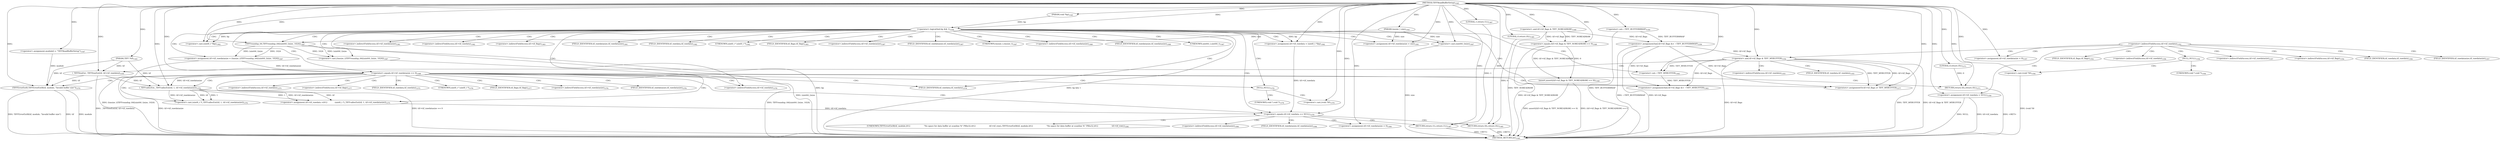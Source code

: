 digraph "TIFFReadBufferSetup" {  
"77069" [label = <(METHOD,TIFFReadBufferSetup)<SUB>1345</SUB>> ]
"77210" [label = <(METHOD_RETURN,int)<SUB>1345</SUB>> ]
"77070" [label = <(PARAM,TIFF *tif)<SUB>1345</SUB>> ]
"77071" [label = <(PARAM,void *bp)<SUB>1345</SUB>> ]
"77072" [label = <(PARAM,tmsize_t size)<SUB>1345</SUB>> ]
"77075" [label = <(&lt;operator&gt;.assignment,module[] = &quot;TIFFReadBufferSetup&quot;)<SUB>1347</SUB>> ]
"77078" [label = <(assert,assert((tif-&gt;tif_flags &amp; TIFF_NOREADRAW) == 0))<SUB>1349</SUB>> ]
"77086" [label = <(&lt;operators&gt;.assignmentAnd,tif-&gt;tif_flags &amp;= ~TIFF_BUFFERMMAP)<SUB>1350</SUB>> ]
"77208" [label = <(RETURN,return (1);,return (1);)<SUB>1387</SUB>> ]
"77124" [label = <(&lt;operator&gt;.logicalAnd,bp &amp;&amp; 1)<SUB>1359</SUB>> ]
"77190" [label = <(&lt;operator&gt;.equals,tif-&gt;tif_rawdata == NULL)<SUB>1379</SUB>> ]
"77209" [label = <(LITERAL,1,return (1);)<SUB>1387</SUB>> ]
"77079" [label = <(&lt;operator&gt;.equals,(tif-&gt;tif_flags &amp; TIFF_NOREADRAW) == 0)<SUB>1349</SUB>> ]
"77090" [label = <(&lt;operator&gt;.not,~TIFF_BUFFERMMAP)<SUB>1350</SUB>> ]
"77109" [label = <(&lt;operator&gt;.assignment,tif-&gt;tif_rawdata = NULL)<SUB>1356</SUB>> ]
"77118" [label = <(&lt;operator&gt;.assignment,tif-&gt;tif_rawdatasize = 0)<SUB>1357</SUB>> ]
"77128" [label = <(&lt;operator&gt;.assignment,tif-&gt;tif_rawdatasize = size)<SUB>1361</SUB>> ]
"77133" [label = <(&lt;operator&gt;.assignment,tif-&gt;tif_rawdata = (uint8_t *)bp)<SUB>1362</SUB>> ]
"77140" [label = <(&lt;operators&gt;.assignmentAnd,tif-&gt;tif_flags &amp;= ~TIFF_MYBUFFER)<SUB>1363</SUB>> ]
"77201" [label = <(&lt;operator&gt;.assignment,tif-&gt;tif_rawdatasize = 0)<SUB>1384</SUB>> ]
"77206" [label = <(RETURN,return (0);,return (0);)<SUB>1385</SUB>> ]
"77080" [label = <(&lt;operator&gt;.and,tif-&gt;tif_flags &amp; TIFF_NOREADRAW)<SUB>1349</SUB>> ]
"77098" [label = <(&lt;operator&gt;.and,tif-&gt;tif_flags &amp; TIFF_MYBUFFER)<SUB>1354</SUB>> ]
"77148" [label = <(&lt;operator&gt;.assignment,tif-&gt;tif_rawdatasize = (tmsize_t)TIFFroundup_64((uint64_t)size, 1024))<SUB>1367</SUB>> ]
"77172" [label = <(&lt;operator&gt;.assignment,tif-&gt;tif_rawdata =\012            (uint8_t *)_TIFFcallocExt(tif, 1, tif-&gt;tif_rawdatasize))<SUB>1375</SUB>> ]
"77184" [label = <(&lt;operators&gt;.assignmentOr,tif-&gt;tif_flags |= TIFF_MYBUFFER)<SUB>1377</SUB>> ]
"77207" [label = <(LITERAL,0,return (0);)<SUB>1385</SUB>> ]
"77104" [label = <(_TIFFfreeExt,_TIFFfreeExt(tif, tif-&gt;tif_rawdata))<SUB>1355</SUB>> ]
"77137" [label = <(&lt;operator&gt;.cast,(uint8_t *)bp)<SUB>1362</SUB>> ]
"77144" [label = <(&lt;operator&gt;.not,~TIFF_MYBUFFER)<SUB>1363</SUB>> ]
"77160" [label = <(&lt;operator&gt;.equals,tif-&gt;tif_rawdatasize == 0)<SUB>1368</SUB>> ]
"77196" [label = <(&lt;operator&gt;.cast,(void *)0)<SUB>1379</SUB>> ]
"77115" [label = <(&lt;operator&gt;.cast,(void *)0)<SUB>1356</SUB>> ]
"77152" [label = <(&lt;operator&gt;.cast,(tmsize_t)TIFFroundup_64((uint64_t)size, 1024))<SUB>1367</SUB>> ]
"77166" [label = <(TIFFErrorExtR,TIFFErrorExtR(tif, module, &quot;Invalid buffer size&quot;))<SUB>1370</SUB>> ]
"77170" [label = <(RETURN,return (0);,return (0);)<SUB>1371</SUB>> ]
"77176" [label = <(&lt;operator&gt;.cast,(uint8_t *)_TIFFcallocExt(tif, 1, tif-&gt;tif_rawdatasize))<SUB>1376</SUB>> ]
"77154" [label = <(TIFFroundup_64,TIFFroundup_64((uint64_t)size, 1024))<SUB>1367</SUB>> ]
"77171" [label = <(LITERAL,0,return (0);)<SUB>1371</SUB>> ]
"77178" [label = <(_TIFFcallocExt,_TIFFcallocExt(tif, 1, tif-&gt;tif_rawdatasize))<SUB>1376</SUB>> ]
"77155" [label = <(&lt;operator&gt;.cast,(uint64_t)size)<SUB>1367</SUB>> ]
"77093" [label = <(&lt;operator&gt;.indirectFieldAccess,tif-&gt;tif_rawdata)<SUB>1352</SUB>> ]
"77191" [label = <(&lt;operator&gt;.indirectFieldAccess,tif-&gt;tif_rawdata)<SUB>1379</SUB>> ]
"77194" [label = <(NULL,NULL)<SUB>1379</SUB>> ]
"77200" [label = <(UNKNOWN,TIFFErrorExtR(tif, module,\012                      &quot;No space for data buffer at scanline %&quot; PRIu32,\012                      tif-&gt;tif_row);,TIFFErrorExtR(tif, module,\012                      &quot;No space for data buffer at scanline %&quot; PRIu32,\012                      tif-&gt;tif_row);)<SUB>1381</SUB>> ]
"77110" [label = <(&lt;operator&gt;.indirectFieldAccess,tif-&gt;tif_rawdata)<SUB>1356</SUB>> ]
"77113" [label = <(NULL,NULL)<SUB>1356</SUB>> ]
"77119" [label = <(&lt;operator&gt;.indirectFieldAccess,tif-&gt;tif_rawdatasize)<SUB>1357</SUB>> ]
"77129" [label = <(&lt;operator&gt;.indirectFieldAccess,tif-&gt;tif_rawdatasize)<SUB>1361</SUB>> ]
"77134" [label = <(&lt;operator&gt;.indirectFieldAccess,tif-&gt;tif_rawdata)<SUB>1362</SUB>> ]
"77141" [label = <(&lt;operator&gt;.indirectFieldAccess,tif-&gt;tif_flags)<SUB>1363</SUB>> ]
"77193" [label = <(FIELD_IDENTIFIER,tif_rawdata,tif_rawdata)<SUB>1379</SUB>> ]
"77202" [label = <(&lt;operator&gt;.indirectFieldAccess,tif-&gt;tif_rawdatasize)<SUB>1384</SUB>> ]
"77099" [label = <(&lt;operator&gt;.indirectFieldAccess,tif-&gt;tif_flags)<SUB>1354</SUB>> ]
"77112" [label = <(FIELD_IDENTIFIER,tif_rawdata,tif_rawdata)<SUB>1356</SUB>> ]
"77121" [label = <(FIELD_IDENTIFIER,tif_rawdatasize,tif_rawdatasize)<SUB>1357</SUB>> ]
"77131" [label = <(FIELD_IDENTIFIER,tif_rawdatasize,tif_rawdatasize)<SUB>1361</SUB>> ]
"77136" [label = <(FIELD_IDENTIFIER,tif_rawdata,tif_rawdata)<SUB>1362</SUB>> ]
"77138" [label = <(UNKNOWN,uint8_t *,uint8_t *)<SUB>1362</SUB>> ]
"77143" [label = <(FIELD_IDENTIFIER,tif_flags,tif_flags)<SUB>1363</SUB>> ]
"77149" [label = <(&lt;operator&gt;.indirectFieldAccess,tif-&gt;tif_rawdatasize)<SUB>1367</SUB>> ]
"77173" [label = <(&lt;operator&gt;.indirectFieldAccess,tif-&gt;tif_rawdata)<SUB>1375</SUB>> ]
"77185" [label = <(&lt;operator&gt;.indirectFieldAccess,tif-&gt;tif_flags)<SUB>1377</SUB>> ]
"77204" [label = <(FIELD_IDENTIFIER,tif_rawdatasize,tif_rawdatasize)<SUB>1384</SUB>> ]
"77101" [label = <(FIELD_IDENTIFIER,tif_flags,tif_flags)<SUB>1354</SUB>> ]
"77106" [label = <(&lt;operator&gt;.indirectFieldAccess,tif-&gt;tif_rawdata)<SUB>1355</SUB>> ]
"77151" [label = <(FIELD_IDENTIFIER,tif_rawdatasize,tif_rawdatasize)<SUB>1367</SUB>> ]
"77153" [label = <(UNKNOWN,tmsize_t,tmsize_t)<SUB>1367</SUB>> ]
"77161" [label = <(&lt;operator&gt;.indirectFieldAccess,tif-&gt;tif_rawdatasize)<SUB>1368</SUB>> ]
"77175" [label = <(FIELD_IDENTIFIER,tif_rawdata,tif_rawdata)<SUB>1375</SUB>> ]
"77177" [label = <(UNKNOWN,uint8_t *,uint8_t *)<SUB>1376</SUB>> ]
"77187" [label = <(FIELD_IDENTIFIER,tif_flags,tif_flags)<SUB>1377</SUB>> ]
"77197" [label = <(UNKNOWN,void *,void *)<SUB>1379</SUB>> ]
"77108" [label = <(FIELD_IDENTIFIER,tif_rawdata,tif_rawdata)<SUB>1355</SUB>> ]
"77116" [label = <(UNKNOWN,void *,void *)<SUB>1356</SUB>> ]
"77163" [label = <(FIELD_IDENTIFIER,tif_rawdatasize,tif_rawdatasize)<SUB>1368</SUB>> ]
"77181" [label = <(&lt;operator&gt;.indirectFieldAccess,tif-&gt;tif_rawdatasize)<SUB>1376</SUB>> ]
"77156" [label = <(UNKNOWN,uint64_t,uint64_t)<SUB>1367</SUB>> ]
"77183" [label = <(FIELD_IDENTIFIER,tif_rawdatasize,tif_rawdatasize)<SUB>1376</SUB>> ]
  "77170" -> "77210"  [ label = "DDG: &lt;RET&gt;"] 
  "77208" -> "77210"  [ label = "DDG: &lt;RET&gt;"] 
  "77206" -> "77210"  [ label = "DDG: &lt;RET&gt;"] 
  "77079" -> "77210"  [ label = "DDG: tif-&gt;tif_flags &amp; TIFF_NOREADRAW"] 
  "77078" -> "77210"  [ label = "DDG: (tif-&gt;tif_flags &amp; TIFF_NOREADRAW) == 0"] 
  "77078" -> "77210"  [ label = "DDG: assert((tif-&gt;tif_flags &amp; TIFF_NOREADRAW) == 0)"] 
  "77086" -> "77210"  [ label = "DDG: tif-&gt;tif_flags"] 
  "77086" -> "77210"  [ label = "DDG: ~TIFF_BUFFERMMAP"] 
  "77098" -> "77210"  [ label = "DDG: tif-&gt;tif_flags"] 
  "77098" -> "77210"  [ label = "DDG: TIFF_MYBUFFER"] 
  "77098" -> "77210"  [ label = "DDG: tif-&gt;tif_flags &amp; TIFF_MYBUFFER"] 
  "77104" -> "77210"  [ label = "DDG: _TIFFfreeExt(tif, tif-&gt;tif_rawdata)"] 
  "77109" -> "77210"  [ label = "DDG: tif-&gt;tif_rawdata"] 
  "77109" -> "77210"  [ label = "DDG: NULL"] 
  "77115" -> "77210"  [ label = "DDG: (void *)0"] 
  "77124" -> "77210"  [ label = "DDG: bp"] 
  "77124" -> "77210"  [ label = "DDG: bp &amp;&amp; 1"] 
  "77155" -> "77210"  [ label = "DDG: size"] 
  "77154" -> "77210"  [ label = "DDG: (uint64_t)size"] 
  "77152" -> "77210"  [ label = "DDG: TIFFroundup_64((uint64_t)size, 1024)"] 
  "77148" -> "77210"  [ label = "DDG: (tmsize_t)TIFFroundup_64((uint64_t)size, 1024)"] 
  "77160" -> "77210"  [ label = "DDG: tif-&gt;tif_rawdatasize"] 
  "77160" -> "77210"  [ label = "DDG: tif-&gt;tif_rawdatasize == 0"] 
  "77166" -> "77210"  [ label = "DDG: tif"] 
  "77166" -> "77210"  [ label = "DDG: module"] 
  "77166" -> "77210"  [ label = "DDG: TIFFErrorExtR(tif, module, &quot;Invalid buffer size&quot;)"] 
  "77090" -> "77210"  [ label = "DDG: TIFF_BUFFERMMAP"] 
  "77080" -> "77210"  [ label = "DDG: TIFF_NOREADRAW"] 
  "77069" -> "77070"  [ label = "DDG: "] 
  "77069" -> "77071"  [ label = "DDG: "] 
  "77069" -> "77072"  [ label = "DDG: "] 
  "77069" -> "77075"  [ label = "DDG: "] 
  "77090" -> "77086"  [ label = "DDG: TIFF_BUFFERMMAP"] 
  "77209" -> "77208"  [ label = "DDG: 1"] 
  "77069" -> "77208"  [ label = "DDG: "] 
  "77079" -> "77078"  [ label = "DDG: tif-&gt;tif_flags &amp; TIFF_NOREADRAW"] 
  "77079" -> "77078"  [ label = "DDG: 0"] 
  "77080" -> "77086"  [ label = "DDG: tif-&gt;tif_flags"] 
  "77069" -> "77209"  [ label = "DDG: "] 
  "77080" -> "77079"  [ label = "DDG: tif-&gt;tif_flags"] 
  "77080" -> "77079"  [ label = "DDG: TIFF_NOREADRAW"] 
  "77069" -> "77079"  [ label = "DDG: "] 
  "77069" -> "77090"  [ label = "DDG: "] 
  "77069" -> "77109"  [ label = "DDG: "] 
  "77069" -> "77118"  [ label = "DDG: "] 
  "77071" -> "77124"  [ label = "DDG: bp"] 
  "77069" -> "77124"  [ label = "DDG: "] 
  "77072" -> "77128"  [ label = "DDG: size"] 
  "77069" -> "77128"  [ label = "DDG: "] 
  "77124" -> "77133"  [ label = "DDG: bp"] 
  "77069" -> "77133"  [ label = "DDG: "] 
  "77144" -> "77140"  [ label = "DDG: TIFF_MYBUFFER"] 
  "77172" -> "77190"  [ label = "DDG: tif-&gt;tif_rawdata"] 
  "77133" -> "77190"  [ label = "DDG: tif-&gt;tif_rawdata"] 
  "77069" -> "77190"  [ label = "DDG: "] 
  "77069" -> "77201"  [ label = "DDG: "] 
  "77207" -> "77206"  [ label = "DDG: 0"] 
  "77069" -> "77206"  [ label = "DDG: "] 
  "77069" -> "77080"  [ label = "DDG: "] 
  "77086" -> "77140"  [ label = "DDG: tif-&gt;tif_flags"] 
  "77098" -> "77140"  [ label = "DDG: tif-&gt;tif_flags"] 
  "77154" -> "77148"  [ label = "DDG: (uint64_t)size"] 
  "77154" -> "77148"  [ label = "DDG: 1024"] 
  "77178" -> "77172"  [ label = "DDG: tif"] 
  "77178" -> "77172"  [ label = "DDG: 1"] 
  "77178" -> "77172"  [ label = "DDG: tif-&gt;tif_rawdatasize"] 
  "77098" -> "77184"  [ label = "DDG: TIFF_MYBUFFER"] 
  "77069" -> "77184"  [ label = "DDG: "] 
  "77069" -> "77207"  [ label = "DDG: "] 
  "77086" -> "77098"  [ label = "DDG: tif-&gt;tif_flags"] 
  "77069" -> "77098"  [ label = "DDG: "] 
  "77124" -> "77137"  [ label = "DDG: bp"] 
  "77069" -> "77137"  [ label = "DDG: "] 
  "77098" -> "77144"  [ label = "DDG: TIFF_MYBUFFER"] 
  "77069" -> "77144"  [ label = "DDG: "] 
  "77086" -> "77184"  [ label = "DDG: tif-&gt;tif_flags"] 
  "77098" -> "77184"  [ label = "DDG: tif-&gt;tif_flags"] 
  "77069" -> "77196"  [ label = "DDG: "] 
  "77070" -> "77104"  [ label = "DDG: tif"] 
  "77069" -> "77104"  [ label = "DDG: "] 
  "77069" -> "77115"  [ label = "DDG: "] 
  "77154" -> "77152"  [ label = "DDG: (uint64_t)size"] 
  "77154" -> "77152"  [ label = "DDG: 1024"] 
  "77148" -> "77160"  [ label = "DDG: tif-&gt;tif_rawdatasize"] 
  "77069" -> "77160"  [ label = "DDG: "] 
  "77171" -> "77170"  [ label = "DDG: 0"] 
  "77069" -> "77170"  [ label = "DDG: "] 
  "77178" -> "77176"  [ label = "DDG: tif"] 
  "77178" -> "77176"  [ label = "DDG: 1"] 
  "77178" -> "77176"  [ label = "DDG: tif-&gt;tif_rawdatasize"] 
  "77072" -> "77154"  [ label = "DDG: size"] 
  "77069" -> "77154"  [ label = "DDG: "] 
  "77104" -> "77166"  [ label = "DDG: tif"] 
  "77070" -> "77166"  [ label = "DDG: tif"] 
  "77069" -> "77166"  [ label = "DDG: "] 
  "77075" -> "77166"  [ label = "DDG: module"] 
  "77069" -> "77171"  [ label = "DDG: "] 
  "77104" -> "77178"  [ label = "DDG: tif"] 
  "77070" -> "77178"  [ label = "DDG: tif"] 
  "77069" -> "77178"  [ label = "DDG: "] 
  "77160" -> "77178"  [ label = "DDG: tif-&gt;tif_rawdatasize"] 
  "77072" -> "77155"  [ label = "DDG: size"] 
  "77069" -> "77155"  [ label = "DDG: "] 
  "77093" -> "77118"  [ label = "CDG: "] 
  "77093" -> "77113"  [ label = "CDG: "] 
  "77093" -> "77119"  [ label = "CDG: "] 
  "77093" -> "77101"  [ label = "CDG: "] 
  "77093" -> "77112"  [ label = "CDG: "] 
  "77093" -> "77121"  [ label = "CDG: "] 
  "77093" -> "77109"  [ label = "CDG: "] 
  "77093" -> "77099"  [ label = "CDG: "] 
  "77093" -> "77110"  [ label = "CDG: "] 
  "77093" -> "77098"  [ label = "CDG: "] 
  "77124" -> "77156"  [ label = "CDG: "] 
  "77124" -> "77140"  [ label = "CDG: "] 
  "77124" -> "77137"  [ label = "CDG: "] 
  "77124" -> "77155"  [ label = "CDG: "] 
  "77124" -> "77190"  [ label = "CDG: "] 
  "77124" -> "77143"  [ label = "CDG: "] 
  "77124" -> "77134"  [ label = "CDG: "] 
  "77124" -> "77160"  [ label = "CDG: "] 
  "77124" -> "77129"  [ label = "CDG: "] 
  "77124" -> "77144"  [ label = "CDG: "] 
  "77124" -> "77191"  [ label = "CDG: "] 
  "77124" -> "77151"  [ label = "CDG: "] 
  "77124" -> "77131"  [ label = "CDG: "] 
  "77124" -> "77153"  [ label = "CDG: "] 
  "77124" -> "77152"  [ label = "CDG: "] 
  "77124" -> "77148"  [ label = "CDG: "] 
  "77124" -> "77141"  [ label = "CDG: "] 
  "77124" -> "77136"  [ label = "CDG: "] 
  "77124" -> "77194"  [ label = "CDG: "] 
  "77124" -> "77161"  [ label = "CDG: "] 
  "77124" -> "77193"  [ label = "CDG: "] 
  "77124" -> "77133"  [ label = "CDG: "] 
  "77124" -> "77128"  [ label = "CDG: "] 
  "77124" -> "77138"  [ label = "CDG: "] 
  "77124" -> "77163"  [ label = "CDG: "] 
  "77124" -> "77149"  [ label = "CDG: "] 
  "77124" -> "77154"  [ label = "CDG: "] 
  "77190" -> "77200"  [ label = "CDG: "] 
  "77190" -> "77202"  [ label = "CDG: "] 
  "77190" -> "77204"  [ label = "CDG: "] 
  "77190" -> "77206"  [ label = "CDG: "] 
  "77190" -> "77208"  [ label = "CDG: "] 
  "77190" -> "77201"  [ label = "CDG: "] 
  "77194" -> "77196"  [ label = "CDG: "] 
  "77194" -> "77197"  [ label = "CDG: "] 
  "77098" -> "77106"  [ label = "CDG: "] 
  "77098" -> "77108"  [ label = "CDG: "] 
  "77098" -> "77104"  [ label = "CDG: "] 
  "77113" -> "77116"  [ label = "CDG: "] 
  "77113" -> "77115"  [ label = "CDG: "] 
  "77160" -> "77176"  [ label = "CDG: "] 
  "77160" -> "77183"  [ label = "CDG: "] 
  "77160" -> "77166"  [ label = "CDG: "] 
  "77160" -> "77175"  [ label = "CDG: "] 
  "77160" -> "77184"  [ label = "CDG: "] 
  "77160" -> "77190"  [ label = "CDG: "] 
  "77160" -> "77181"  [ label = "CDG: "] 
  "77160" -> "77191"  [ label = "CDG: "] 
  "77160" -> "77178"  [ label = "CDG: "] 
  "77160" -> "77187"  [ label = "CDG: "] 
  "77160" -> "77170"  [ label = "CDG: "] 
  "77160" -> "77194"  [ label = "CDG: "] 
  "77160" -> "77177"  [ label = "CDG: "] 
  "77160" -> "77193"  [ label = "CDG: "] 
  "77160" -> "77185"  [ label = "CDG: "] 
  "77160" -> "77172"  [ label = "CDG: "] 
  "77160" -> "77173"  [ label = "CDG: "] 
}
